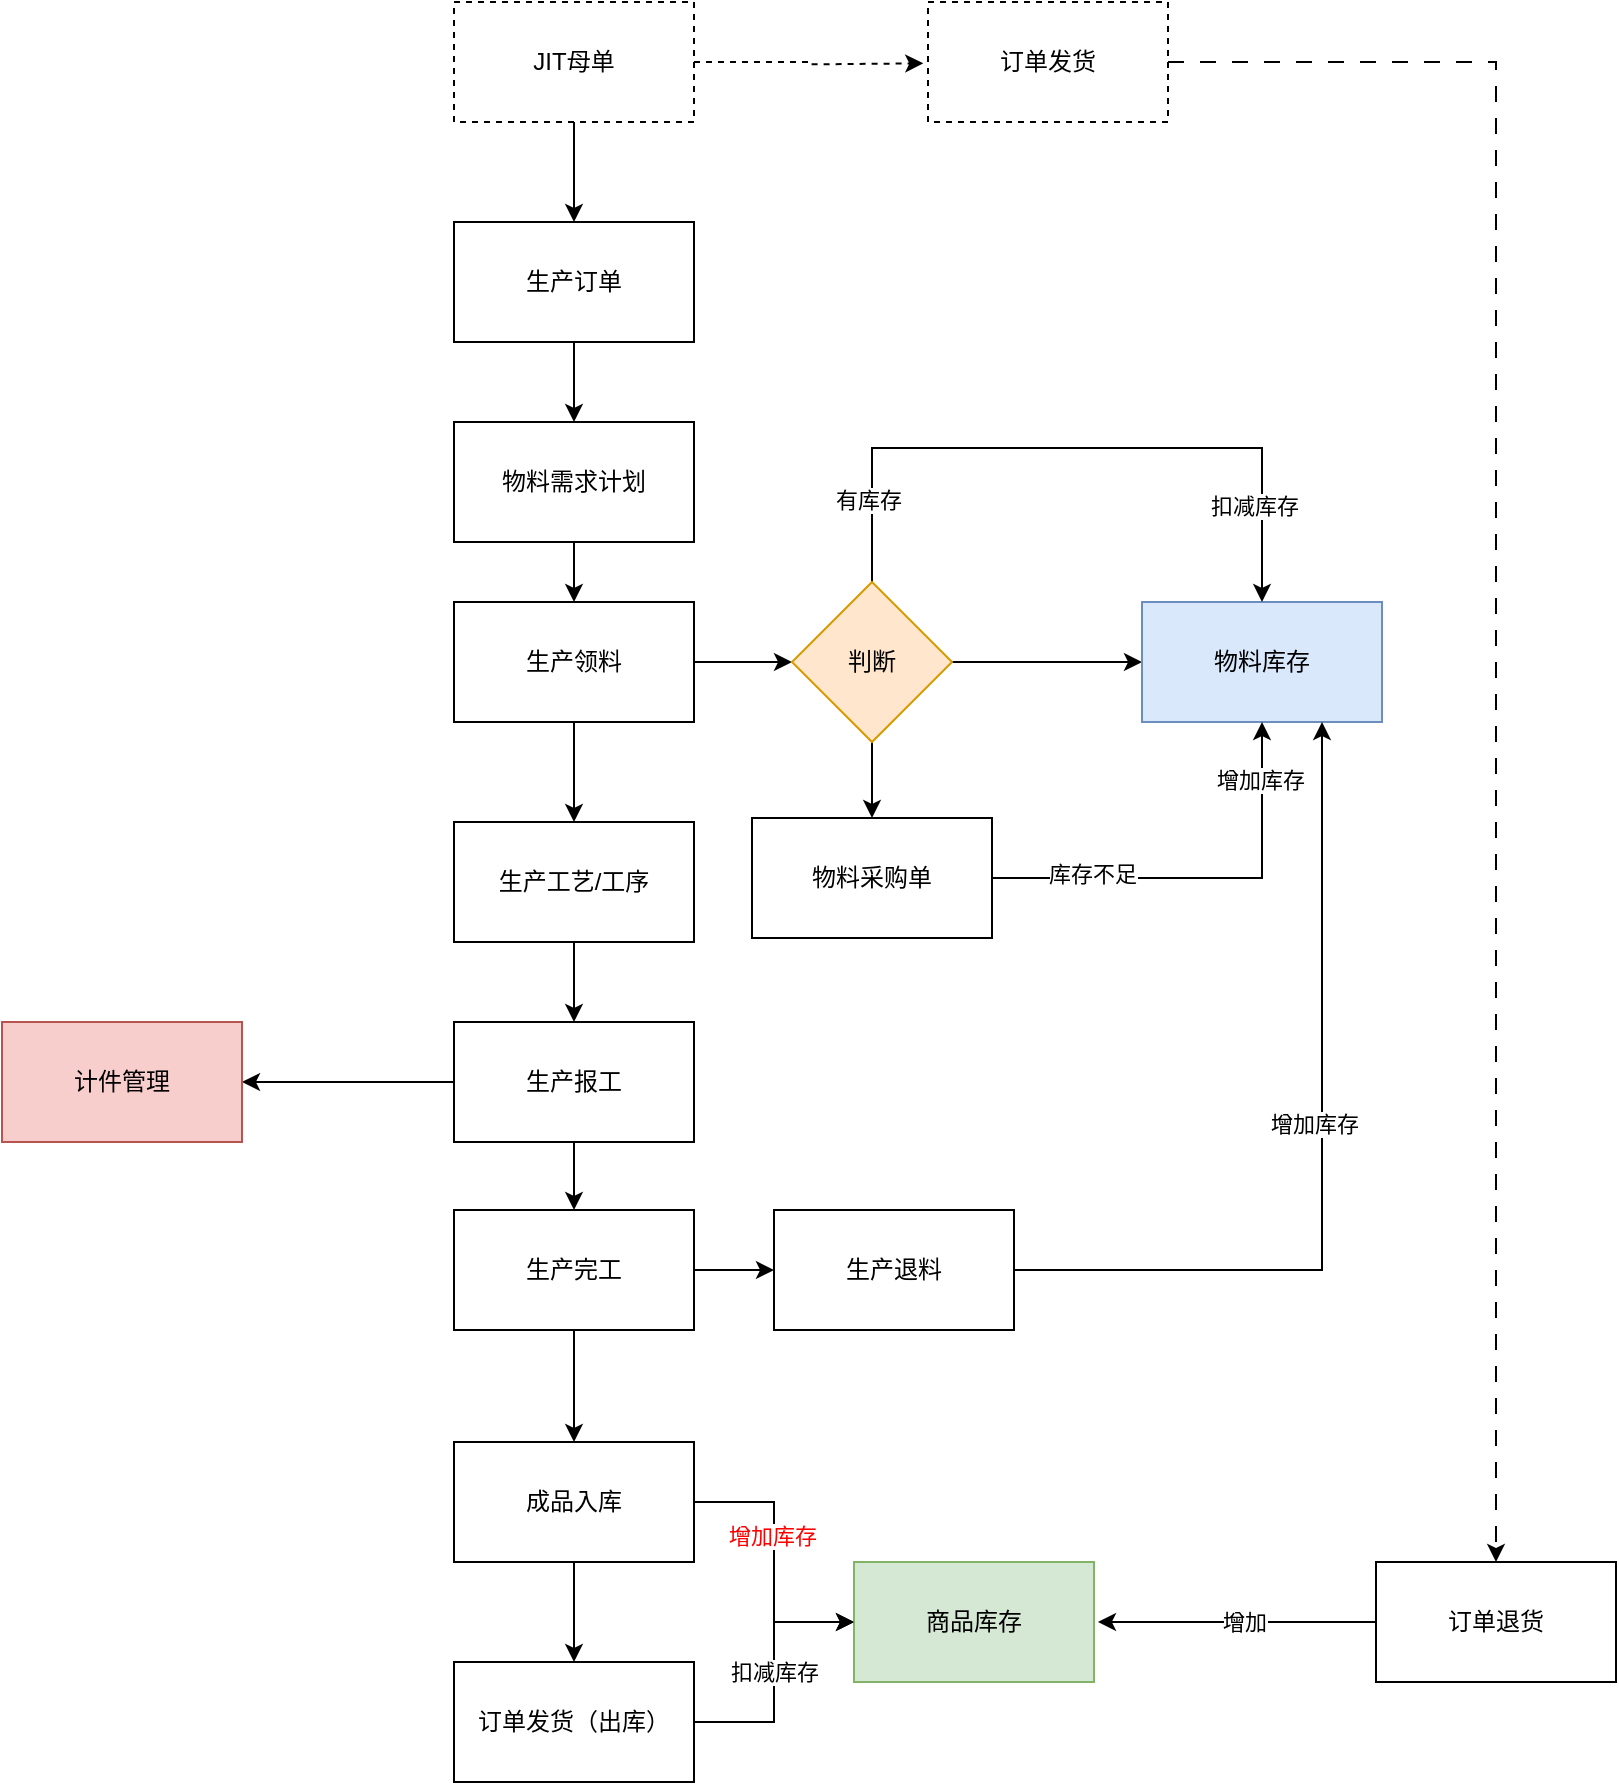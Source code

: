 <mxfile version="22.1.3" type="github">
  <diagram name="第 1 页" id="6lUMC7tMVDHEjYKcJqQm">
    <mxGraphModel dx="1876" dy="720" grid="0" gridSize="10" guides="1" tooltips="1" connect="1" arrows="1" fold="1" page="1" pageScale="1" pageWidth="1169" pageHeight="827" math="0" shadow="0">
      <root>
        <mxCell id="0" />
        <mxCell id="1" parent="0" />
        <mxCell id="fsPAthALO0pmOHw_S46_-20" style="edgeStyle=orthogonalEdgeStyle;rounded=0;orthogonalLoop=1;jettySize=auto;html=1;exitX=0.5;exitY=1;exitDx=0;exitDy=0;entryX=0.5;entryY=0;entryDx=0;entryDy=0;" parent="1" source="fsPAthALO0pmOHw_S46_-1" target="fsPAthALO0pmOHw_S46_-2" edge="1">
          <mxGeometry relative="1" as="geometry" />
        </mxCell>
        <mxCell id="fsPAthALO0pmOHw_S46_-1" value="生产订单" style="rounded=0;whiteSpace=wrap;html=1;" parent="1" vertex="1">
          <mxGeometry x="357" y="131" width="120" height="60" as="geometry" />
        </mxCell>
        <mxCell id="fsPAthALO0pmOHw_S46_-21" style="edgeStyle=orthogonalEdgeStyle;rounded=0;orthogonalLoop=1;jettySize=auto;html=1;exitX=0.5;exitY=1;exitDx=0;exitDy=0;entryX=0.5;entryY=0;entryDx=0;entryDy=0;" parent="1" source="fsPAthALO0pmOHw_S46_-2" target="fsPAthALO0pmOHw_S46_-6" edge="1">
          <mxGeometry relative="1" as="geometry" />
        </mxCell>
        <mxCell id="fsPAthALO0pmOHw_S46_-2" value="物料需求计划" style="rounded=0;whiteSpace=wrap;html=1;" parent="1" vertex="1">
          <mxGeometry x="357" y="231" width="120" height="60" as="geometry" />
        </mxCell>
        <mxCell id="fsPAthALO0pmOHw_S46_-23" style="edgeStyle=orthogonalEdgeStyle;rounded=0;orthogonalLoop=1;jettySize=auto;html=1;exitX=0.5;exitY=1;exitDx=0;exitDy=0;" parent="1" source="fsPAthALO0pmOHw_S46_-3" target="fsPAthALO0pmOHw_S46_-4" edge="1">
          <mxGeometry relative="1" as="geometry" />
        </mxCell>
        <mxCell id="fsPAthALO0pmOHw_S46_-3" value="生产工艺/工序" style="rounded=0;whiteSpace=wrap;html=1;" parent="1" vertex="1">
          <mxGeometry x="357" y="431" width="120" height="60" as="geometry" />
        </mxCell>
        <mxCell id="fsPAthALO0pmOHw_S46_-24" style="edgeStyle=orthogonalEdgeStyle;rounded=0;orthogonalLoop=1;jettySize=auto;html=1;exitX=0.5;exitY=1;exitDx=0;exitDy=0;entryX=0.5;entryY=0;entryDx=0;entryDy=0;" parent="1" source="fsPAthALO0pmOHw_S46_-4" target="fsPAthALO0pmOHw_S46_-5" edge="1">
          <mxGeometry relative="1" as="geometry" />
        </mxCell>
        <mxCell id="6zmV8pduHyGVnTM9pSWp-25" style="edgeStyle=orthogonalEdgeStyle;rounded=0;orthogonalLoop=1;jettySize=auto;html=1;exitX=0;exitY=0.5;exitDx=0;exitDy=0;entryX=1;entryY=0.5;entryDx=0;entryDy=0;" edge="1" parent="1" source="fsPAthALO0pmOHw_S46_-4" target="6zmV8pduHyGVnTM9pSWp-24">
          <mxGeometry relative="1" as="geometry" />
        </mxCell>
        <mxCell id="fsPAthALO0pmOHw_S46_-4" value="生产报工" style="rounded=0;whiteSpace=wrap;html=1;" parent="1" vertex="1">
          <mxGeometry x="357" y="531" width="120" height="60" as="geometry" />
        </mxCell>
        <mxCell id="GgTOgoO066AGWia9g1qK-2" style="edgeStyle=orthogonalEdgeStyle;rounded=0;orthogonalLoop=1;jettySize=auto;html=1;exitX=0.5;exitY=1;exitDx=0;exitDy=0;" parent="1" source="fsPAthALO0pmOHw_S46_-5" target="GgTOgoO066AGWia9g1qK-1" edge="1">
          <mxGeometry relative="1" as="geometry" />
        </mxCell>
        <mxCell id="GgTOgoO066AGWia9g1qK-12" style="edgeStyle=orthogonalEdgeStyle;rounded=0;orthogonalLoop=1;jettySize=auto;html=1;exitX=1;exitY=0.5;exitDx=0;exitDy=0;entryX=0;entryY=0.5;entryDx=0;entryDy=0;" parent="1" source="fsPAthALO0pmOHw_S46_-5" target="GgTOgoO066AGWia9g1qK-11" edge="1">
          <mxGeometry relative="1" as="geometry" />
        </mxCell>
        <mxCell id="fsPAthALO0pmOHw_S46_-5" value="生产完工" style="rounded=0;whiteSpace=wrap;html=1;" parent="1" vertex="1">
          <mxGeometry x="357" y="625" width="120" height="60" as="geometry" />
        </mxCell>
        <mxCell id="fsPAthALO0pmOHw_S46_-22" style="edgeStyle=orthogonalEdgeStyle;rounded=0;orthogonalLoop=1;jettySize=auto;html=1;exitX=0.5;exitY=1;exitDx=0;exitDy=0;" parent="1" source="fsPAthALO0pmOHw_S46_-6" target="fsPAthALO0pmOHw_S46_-3" edge="1">
          <mxGeometry relative="1" as="geometry" />
        </mxCell>
        <mxCell id="fsPAthALO0pmOHw_S46_-34" style="edgeStyle=orthogonalEdgeStyle;rounded=0;orthogonalLoop=1;jettySize=auto;html=1;exitX=1;exitY=0.5;exitDx=0;exitDy=0;entryX=0;entryY=0.5;entryDx=0;entryDy=0;" parent="1" source="6zmV8pduHyGVnTM9pSWp-12" target="fsPAthALO0pmOHw_S46_-12" edge="1">
          <mxGeometry relative="1" as="geometry" />
        </mxCell>
        <mxCell id="fsPAthALO0pmOHw_S46_-6" value="生产领料" style="rounded=0;whiteSpace=wrap;html=1;" parent="1" vertex="1">
          <mxGeometry x="357" y="321" width="120" height="60" as="geometry" />
        </mxCell>
        <mxCell id="fsPAthALO0pmOHw_S46_-12" value="物料库存" style="rounded=0;whiteSpace=wrap;html=1;fillColor=#dae8fc;strokeColor=#6c8ebf;" parent="1" vertex="1">
          <mxGeometry x="701" y="321" width="120" height="60" as="geometry" />
        </mxCell>
        <mxCell id="fsPAthALO0pmOHw_S46_-28" style="edgeStyle=orthogonalEdgeStyle;rounded=0;orthogonalLoop=1;jettySize=auto;html=1;exitX=1;exitY=0.5;exitDx=0;exitDy=0;entryX=0.5;entryY=1;entryDx=0;entryDy=0;" parent="1" source="6zmV8pduHyGVnTM9pSWp-18" target="fsPAthALO0pmOHw_S46_-12" edge="1">
          <mxGeometry relative="1" as="geometry">
            <Array as="points">
              <mxPoint x="761" y="459" />
            </Array>
          </mxGeometry>
        </mxCell>
        <mxCell id="fsPAthALO0pmOHw_S46_-29" value="增加库存" style="edgeLabel;html=1;align=center;verticalAlign=middle;resizable=0;points=[];" parent="fsPAthALO0pmOHw_S46_-28" vertex="1" connectable="0">
          <mxGeometry x="0.734" y="1" relative="1" as="geometry">
            <mxPoint as="offset" />
          </mxGeometry>
        </mxCell>
        <mxCell id="6zmV8pduHyGVnTM9pSWp-20" value="库存不足" style="edgeLabel;html=1;align=center;verticalAlign=middle;resizable=0;points=[];" vertex="1" connectable="0" parent="fsPAthALO0pmOHw_S46_-28">
          <mxGeometry x="-0.695" y="-3" relative="1" as="geometry">
            <mxPoint x="17" y="-5" as="offset" />
          </mxGeometry>
        </mxCell>
        <mxCell id="GgTOgoO066AGWia9g1qK-4" style="edgeStyle=orthogonalEdgeStyle;rounded=0;orthogonalLoop=1;jettySize=auto;html=1;exitX=1;exitY=0.5;exitDx=0;exitDy=0;entryX=0;entryY=0.5;entryDx=0;entryDy=0;" parent="1" source="GgTOgoO066AGWia9g1qK-1" target="GgTOgoO066AGWia9g1qK-3" edge="1">
          <mxGeometry relative="1" as="geometry" />
        </mxCell>
        <mxCell id="GgTOgoO066AGWia9g1qK-6" value="&lt;font color=&quot;#ff0000&quot;&gt;增加库存&lt;/font&gt;" style="edgeLabel;html=1;align=center;verticalAlign=middle;resizable=0;points=[];" parent="GgTOgoO066AGWia9g1qK-4" vertex="1" connectable="0">
          <mxGeometry x="-0.188" y="-1" relative="1" as="geometry">
            <mxPoint as="offset" />
          </mxGeometry>
        </mxCell>
        <mxCell id="GgTOgoO066AGWia9g1qK-10" style="edgeStyle=orthogonalEdgeStyle;rounded=0;orthogonalLoop=1;jettySize=auto;html=1;exitX=0.5;exitY=1;exitDx=0;exitDy=0;entryX=0.5;entryY=0;entryDx=0;entryDy=0;" parent="1" source="GgTOgoO066AGWia9g1qK-1" target="GgTOgoO066AGWia9g1qK-5" edge="1">
          <mxGeometry relative="1" as="geometry" />
        </mxCell>
        <mxCell id="GgTOgoO066AGWia9g1qK-1" value="成品入库" style="rounded=0;whiteSpace=wrap;html=1;" parent="1" vertex="1">
          <mxGeometry x="357" y="741" width="120" height="60" as="geometry" />
        </mxCell>
        <mxCell id="GgTOgoO066AGWia9g1qK-3" value="商品库存" style="rounded=0;whiteSpace=wrap;html=1;fillColor=#d5e8d4;strokeColor=#82b366;" parent="1" vertex="1">
          <mxGeometry x="557" y="801" width="120" height="60" as="geometry" />
        </mxCell>
        <mxCell id="GgTOgoO066AGWia9g1qK-7" style="edgeStyle=orthogonalEdgeStyle;rounded=0;orthogonalLoop=1;jettySize=auto;html=1;exitX=1;exitY=0.5;exitDx=0;exitDy=0;entryX=0;entryY=0.5;entryDx=0;entryDy=0;" parent="1" source="GgTOgoO066AGWia9g1qK-5" target="GgTOgoO066AGWia9g1qK-3" edge="1">
          <mxGeometry relative="1" as="geometry" />
        </mxCell>
        <mxCell id="GgTOgoO066AGWia9g1qK-8" value="扣减库存" style="edgeLabel;html=1;align=center;verticalAlign=middle;resizable=0;points=[];" parent="GgTOgoO066AGWia9g1qK-7" vertex="1" connectable="0">
          <mxGeometry x="0.002" relative="1" as="geometry">
            <mxPoint as="offset" />
          </mxGeometry>
        </mxCell>
        <mxCell id="GgTOgoO066AGWia9g1qK-5" value="订单发货（出库）" style="rounded=0;whiteSpace=wrap;html=1;" parent="1" vertex="1">
          <mxGeometry x="357" y="851" width="120" height="60" as="geometry" />
        </mxCell>
        <mxCell id="6zmV8pduHyGVnTM9pSWp-21" style="edgeStyle=orthogonalEdgeStyle;rounded=0;orthogonalLoop=1;jettySize=auto;html=1;exitX=1;exitY=0.5;exitDx=0;exitDy=0;entryX=0.75;entryY=1;entryDx=0;entryDy=0;" edge="1" parent="1" source="GgTOgoO066AGWia9g1qK-11" target="fsPAthALO0pmOHw_S46_-12">
          <mxGeometry relative="1" as="geometry" />
        </mxCell>
        <mxCell id="6zmV8pduHyGVnTM9pSWp-22" value="增加库存" style="edgeLabel;html=1;align=center;verticalAlign=middle;resizable=0;points=[];" vertex="1" connectable="0" parent="6zmV8pduHyGVnTM9pSWp-21">
          <mxGeometry x="0.061" y="4" relative="1" as="geometry">
            <mxPoint as="offset" />
          </mxGeometry>
        </mxCell>
        <mxCell id="GgTOgoO066AGWia9g1qK-11" value="生产退料" style="rounded=0;whiteSpace=wrap;html=1;" parent="1" vertex="1">
          <mxGeometry x="517" y="625" width="120" height="60" as="geometry" />
        </mxCell>
        <mxCell id="6zmV8pduHyGVnTM9pSWp-2" style="edgeStyle=orthogonalEdgeStyle;rounded=0;orthogonalLoop=1;jettySize=auto;html=1;exitX=0;exitY=0.5;exitDx=0;exitDy=0;" edge="1" parent="1" source="6zmV8pduHyGVnTM9pSWp-1">
          <mxGeometry relative="1" as="geometry">
            <mxPoint x="678.99" y="830.941" as="targetPoint" />
          </mxGeometry>
        </mxCell>
        <mxCell id="6zmV8pduHyGVnTM9pSWp-3" value="增加" style="edgeLabel;html=1;align=center;verticalAlign=middle;resizable=0;points=[];" vertex="1" connectable="0" parent="6zmV8pduHyGVnTM9pSWp-2">
          <mxGeometry x="-0.029" y="1" relative="1" as="geometry">
            <mxPoint x="1" y="-1" as="offset" />
          </mxGeometry>
        </mxCell>
        <mxCell id="6zmV8pduHyGVnTM9pSWp-1" value="订单退货" style="rounded=0;whiteSpace=wrap;html=1;" vertex="1" parent="1">
          <mxGeometry x="818" y="801" width="120" height="60" as="geometry" />
        </mxCell>
        <mxCell id="6zmV8pduHyGVnTM9pSWp-6" style="edgeStyle=orthogonalEdgeStyle;rounded=0;orthogonalLoop=1;jettySize=auto;html=1;exitX=0.5;exitY=1;exitDx=0;exitDy=0;entryX=0.5;entryY=0;entryDx=0;entryDy=0;" edge="1" parent="1" source="6zmV8pduHyGVnTM9pSWp-5" target="fsPAthALO0pmOHw_S46_-1">
          <mxGeometry relative="1" as="geometry" />
        </mxCell>
        <mxCell id="6zmV8pduHyGVnTM9pSWp-8" style="edgeStyle=orthogonalEdgeStyle;rounded=0;orthogonalLoop=1;jettySize=auto;html=1;exitX=1;exitY=0.5;exitDx=0;exitDy=0;entryX=0.5;entryY=0;entryDx=0;entryDy=0;dashed=1;dashPattern=8 8;" edge="1" parent="1" source="6zmV8pduHyGVnTM9pSWp-9" target="6zmV8pduHyGVnTM9pSWp-1">
          <mxGeometry relative="1" as="geometry" />
        </mxCell>
        <mxCell id="6zmV8pduHyGVnTM9pSWp-11" style="edgeStyle=orthogonalEdgeStyle;rounded=0;orthogonalLoop=1;jettySize=auto;html=1;exitX=1;exitY=0.5;exitDx=0;exitDy=0;dashed=1;" edge="1" parent="1" source="6zmV8pduHyGVnTM9pSWp-5">
          <mxGeometry relative="1" as="geometry">
            <mxPoint x="591.645" y="51.667" as="targetPoint" />
          </mxGeometry>
        </mxCell>
        <mxCell id="6zmV8pduHyGVnTM9pSWp-5" value="JIT母单" style="rounded=0;whiteSpace=wrap;html=1;dashed=1;" vertex="1" parent="1">
          <mxGeometry x="357" y="21" width="120" height="60" as="geometry" />
        </mxCell>
        <mxCell id="6zmV8pduHyGVnTM9pSWp-9" value="订单发货" style="rounded=0;whiteSpace=wrap;html=1;dashed=1;" vertex="1" parent="1">
          <mxGeometry x="594" y="21" width="120" height="60" as="geometry" />
        </mxCell>
        <mxCell id="6zmV8pduHyGVnTM9pSWp-13" value="" style="edgeStyle=orthogonalEdgeStyle;rounded=0;orthogonalLoop=1;jettySize=auto;html=1;exitX=1;exitY=0.5;exitDx=0;exitDy=0;entryX=0;entryY=0.5;entryDx=0;entryDy=0;" edge="1" parent="1" source="fsPAthALO0pmOHw_S46_-6" target="6zmV8pduHyGVnTM9pSWp-12">
          <mxGeometry relative="1" as="geometry">
            <mxPoint x="477" y="351" as="sourcePoint" />
            <mxPoint x="701" y="351" as="targetPoint" />
          </mxGeometry>
        </mxCell>
        <mxCell id="6zmV8pduHyGVnTM9pSWp-15" style="edgeStyle=orthogonalEdgeStyle;rounded=0;orthogonalLoop=1;jettySize=auto;html=1;exitX=0.5;exitY=0;exitDx=0;exitDy=0;entryX=0.5;entryY=0;entryDx=0;entryDy=0;" edge="1" parent="1" source="6zmV8pduHyGVnTM9pSWp-12" target="fsPAthALO0pmOHw_S46_-12">
          <mxGeometry relative="1" as="geometry">
            <Array as="points">
              <mxPoint x="566" y="244" />
              <mxPoint x="761" y="244" />
            </Array>
          </mxGeometry>
        </mxCell>
        <mxCell id="6zmV8pduHyGVnTM9pSWp-16" value="有库存" style="edgeLabel;html=1;align=center;verticalAlign=middle;resizable=0;points=[];" vertex="1" connectable="0" parent="6zmV8pduHyGVnTM9pSWp-15">
          <mxGeometry x="-0.762" y="2" relative="1" as="geometry">
            <mxPoint y="-1" as="offset" />
          </mxGeometry>
        </mxCell>
        <mxCell id="6zmV8pduHyGVnTM9pSWp-17" value="扣减库存" style="edgeLabel;html=1;align=center;verticalAlign=middle;resizable=0;points=[];" vertex="1" connectable="0" parent="6zmV8pduHyGVnTM9pSWp-15">
          <mxGeometry x="0.709" y="-4" relative="1" as="geometry">
            <mxPoint y="1" as="offset" />
          </mxGeometry>
        </mxCell>
        <mxCell id="6zmV8pduHyGVnTM9pSWp-19" style="edgeStyle=orthogonalEdgeStyle;rounded=0;orthogonalLoop=1;jettySize=auto;html=1;exitX=0.5;exitY=1;exitDx=0;exitDy=0;entryX=0.5;entryY=0;entryDx=0;entryDy=0;" edge="1" parent="1" source="6zmV8pduHyGVnTM9pSWp-12" target="6zmV8pduHyGVnTM9pSWp-18">
          <mxGeometry relative="1" as="geometry" />
        </mxCell>
        <mxCell id="6zmV8pduHyGVnTM9pSWp-12" value="判断" style="rhombus;whiteSpace=wrap;html=1;fillColor=#ffe6cc;strokeColor=#d79b00;" vertex="1" parent="1">
          <mxGeometry x="526" y="311" width="80" height="80" as="geometry" />
        </mxCell>
        <mxCell id="6zmV8pduHyGVnTM9pSWp-18" value="物料采购单" style="rounded=0;whiteSpace=wrap;html=1;" vertex="1" parent="1">
          <mxGeometry x="506" y="429" width="120" height="60" as="geometry" />
        </mxCell>
        <mxCell id="6zmV8pduHyGVnTM9pSWp-24" value="计件管理" style="rounded=0;whiteSpace=wrap;html=1;fillColor=#f8cecc;strokeColor=#b85450;" vertex="1" parent="1">
          <mxGeometry x="131" y="531" width="120" height="60" as="geometry" />
        </mxCell>
      </root>
    </mxGraphModel>
  </diagram>
</mxfile>
